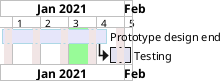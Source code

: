 {
  "sha1": "ek5tm2u1ods79p26zk7ly4sqwjp0z",
  "insertion": {
    "when": "2024-06-01T09:03:04.566Z",
    "url": "https://forum.plantuml.net/12415/gantt-issues-coloring-current-during-printscale-weekly-closed?show=13435#c13435",
    "user": "plantuml@gmail.com"
  }
}
@startgantt

printscale weekly
2021-01-18 to 2021-01-22 are colored in palegreen
saturday are closed
sunday are closed

Project starts the 1st of january 2021
[Prototype design end] as [TASK1] lasts 19 days
[TASK1] is colored in Lavender/LightBlue
[Testing] lasts 4 days
[TASK1]->[Testing]

@endgantt
